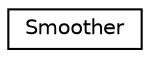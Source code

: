 digraph "Graphical Class Hierarchy"
{
 // LATEX_PDF_SIZE
  edge [fontname="Helvetica",fontsize="10",labelfontname="Helvetica",labelfontsize="10"];
  node [fontname="Helvetica",fontsize="10",shape=record];
  rankdir="LR";
  Node0 [label="Smoother",height=0.2,width=0.4,color="black", fillcolor="white", style="filled",URL="$classmoja_1_1modules_1_1cbm_1_1Smoother.html",tooltip=" "];
}
